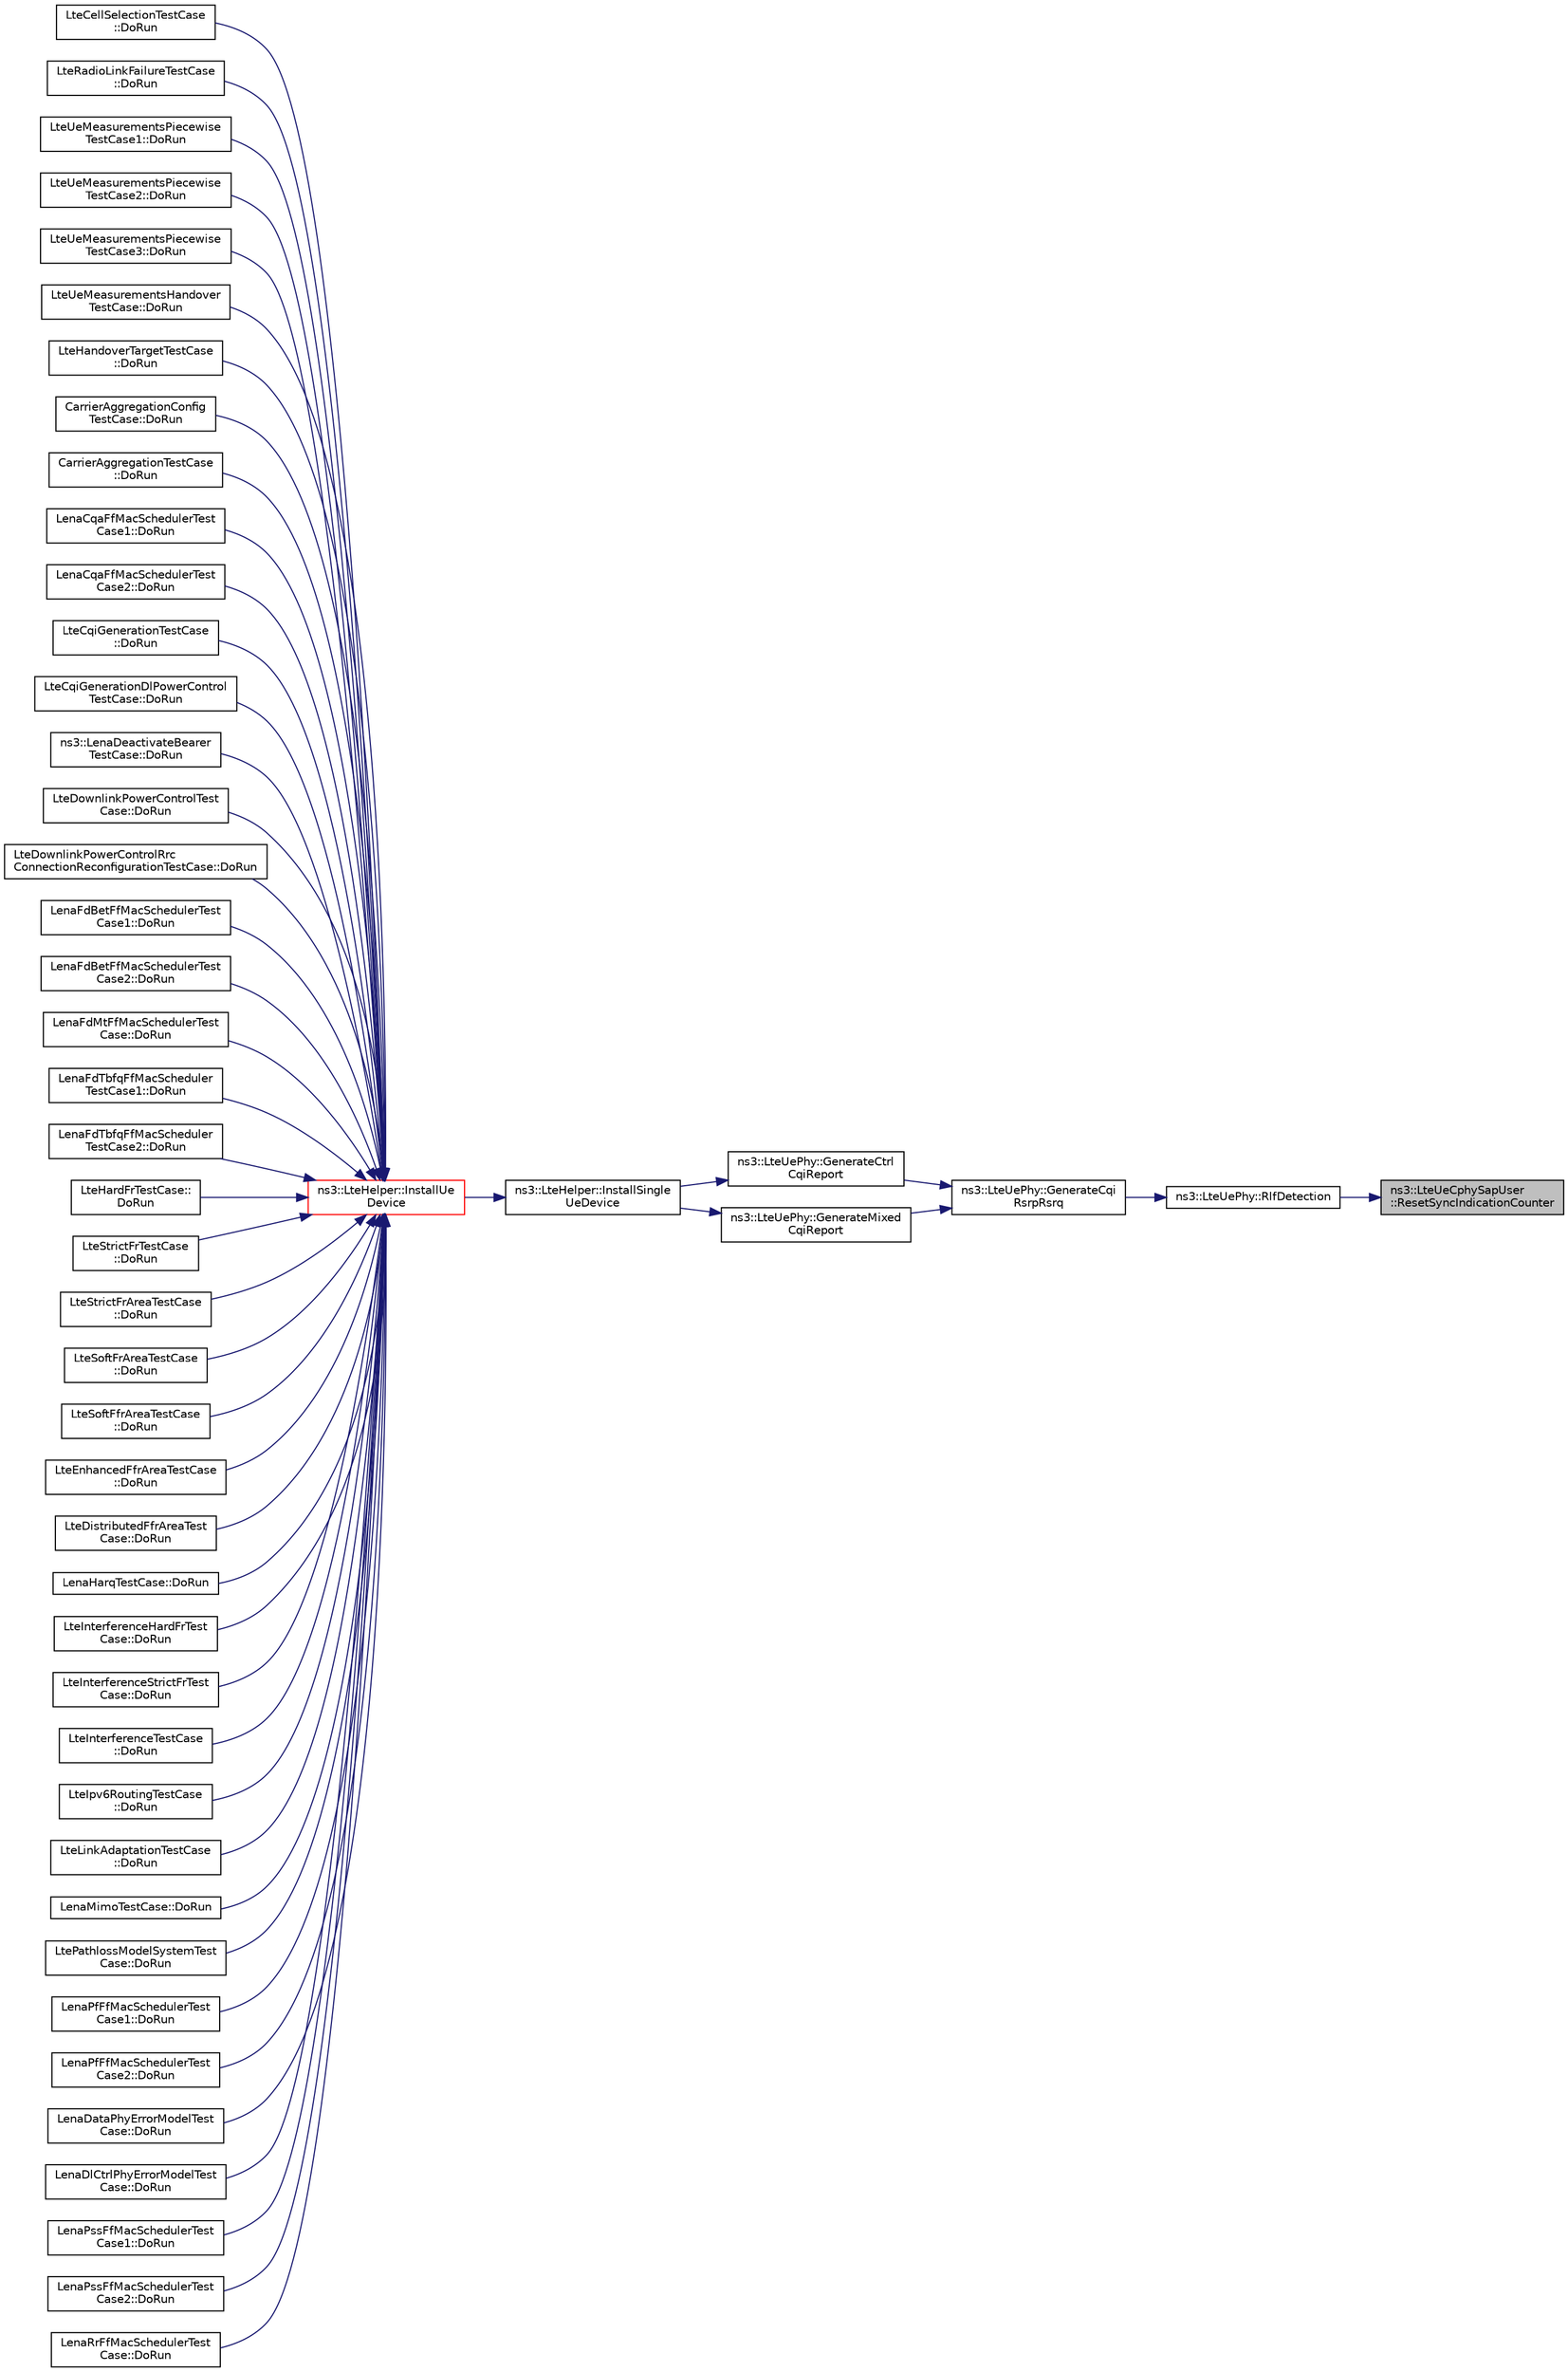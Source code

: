 digraph "ns3::LteUeCphySapUser::ResetSyncIndicationCounter"
{
 // LATEX_PDF_SIZE
  edge [fontname="Helvetica",fontsize="10",labelfontname="Helvetica",labelfontsize="10"];
  node [fontname="Helvetica",fontsize="10",shape=record];
  rankdir="RL";
  Node1 [label="ns3::LteUeCphySapUser\l::ResetSyncIndicationCounter",height=0.2,width=0.4,color="black", fillcolor="grey75", style="filled", fontcolor="black",tooltip="Reset the sync indication counter."];
  Node1 -> Node2 [dir="back",color="midnightblue",fontsize="10",style="solid",fontname="Helvetica"];
  Node2 [label="ns3::LteUePhy::RlfDetection",height=0.2,width=0.4,color="black", fillcolor="white", style="filled",URL="$classns3_1_1_lte_ue_phy.html#a6c1e06f9da1106ab304a40ca7f88719a",tooltip="Radio link failure detection function."];
  Node2 -> Node3 [dir="back",color="midnightblue",fontsize="10",style="solid",fontname="Helvetica"];
  Node3 [label="ns3::LteUePhy::GenerateCqi\lRsrpRsrq",height=0.2,width=0.4,color="black", fillcolor="white", style="filled",URL="$classns3_1_1_lte_ue_phy.html#a925f046fc4e8f4727b308f6e0d3ec3b4",tooltip="Get CQI, RSRP, and RSRQ."];
  Node3 -> Node4 [dir="back",color="midnightblue",fontsize="10",style="solid",fontname="Helvetica"];
  Node4 [label="ns3::LteUePhy::GenerateCtrl\lCqiReport",height=0.2,width=0.4,color="black", fillcolor="white", style="filled",URL="$classns3_1_1_lte_ue_phy.html#a7eb062ce376b91b78d2bcfec9119c228",tooltip="generate a CQI report based on the given SINR of Ctrl frame"];
  Node4 -> Node5 [dir="back",color="midnightblue",fontsize="10",style="solid",fontname="Helvetica"];
  Node5 [label="ns3::LteHelper::InstallSingle\lUeDevice",height=0.2,width=0.4,color="black", fillcolor="white", style="filled",URL="$classns3_1_1_lte_helper.html#afa6e13db5742241f48f8f4b8533b67f6",tooltip="Create a UE device (LteUeNetDevice) on the given node."];
  Node5 -> Node6 [dir="back",color="midnightblue",fontsize="10",style="solid",fontname="Helvetica"];
  Node6 [label="ns3::LteHelper::InstallUe\lDevice",height=0.2,width=0.4,color="red", fillcolor="white", style="filled",URL="$classns3_1_1_lte_helper.html#ac9cd932d7de92811cfa953c2e3b2fc9f",tooltip="Create a set of UE devices."];
  Node6 -> Node7 [dir="back",color="midnightblue",fontsize="10",style="solid",fontname="Helvetica"];
  Node7 [label="LteCellSelectionTestCase\l::DoRun",height=0.2,width=0.4,color="black", fillcolor="white", style="filled",URL="$class_lte_cell_selection_test_case.html#a2ad9dadf26f7beb5d3ed1c6dfbcef90a",tooltip="Setup the simulation according to the configuration set by the class constructor, run it,..."];
  Node6 -> Node8 [dir="back",color="midnightblue",fontsize="10",style="solid",fontname="Helvetica"];
  Node8 [label="LteRadioLinkFailureTestCase\l::DoRun",height=0.2,width=0.4,color="black", fillcolor="white", style="filled",URL="$class_lte_radio_link_failure_test_case.html#ae7e2b1f96fbb5c77477c9b5b5905f347",tooltip="Setup the simulation according to the configuration set by the class constructor, run it,..."];
  Node6 -> Node9 [dir="back",color="midnightblue",fontsize="10",style="solid",fontname="Helvetica"];
  Node9 [label="LteUeMeasurementsPiecewise\lTestCase1::DoRun",height=0.2,width=0.4,color="black", fillcolor="white", style="filled",URL="$class_lte_ue_measurements_piecewise_test_case1.html#a76f2ad9d43e2fb22c37e4e8763296a5f",tooltip="Setup the simulation with the intended UE measurement reporting configuration, run it,..."];
  Node6 -> Node10 [dir="back",color="midnightblue",fontsize="10",style="solid",fontname="Helvetica"];
  Node10 [label="LteUeMeasurementsPiecewise\lTestCase2::DoRun",height=0.2,width=0.4,color="black", fillcolor="white", style="filled",URL="$class_lte_ue_measurements_piecewise_test_case2.html#aa3d0caf8f82d095e8c85434b294482b6",tooltip="Setup the simulation with the intended UE measurement reporting configuration, run it,..."];
  Node6 -> Node11 [dir="back",color="midnightblue",fontsize="10",style="solid",fontname="Helvetica"];
  Node11 [label="LteUeMeasurementsPiecewise\lTestCase3::DoRun",height=0.2,width=0.4,color="black", fillcolor="white", style="filled",URL="$class_lte_ue_measurements_piecewise_test_case3.html#a6bacaed252d2a27bff51d1a690d6c9ef",tooltip="Setup the simulation with the intended UE measurement reporting configuration, run it,..."];
  Node6 -> Node12 [dir="back",color="midnightblue",fontsize="10",style="solid",fontname="Helvetica"];
  Node12 [label="LteUeMeasurementsHandover\lTestCase::DoRun",height=0.2,width=0.4,color="black", fillcolor="white", style="filled",URL="$class_lte_ue_measurements_handover_test_case.html#ae81c492f54cd25f174b26310458a7e5f",tooltip="Setup the simulation with the intended UE measurement reporting configuration, run it,..."];
  Node6 -> Node13 [dir="back",color="midnightblue",fontsize="10",style="solid",fontname="Helvetica"];
  Node13 [label="LteHandoverTargetTestCase\l::DoRun",height=0.2,width=0.4,color="black", fillcolor="white", style="filled",URL="$class_lte_handover_target_test_case.html#adc2ffaf5e89accdbf70756ad9a92ce2c",tooltip="Run a simulation of a micro-cell network using the parameters provided to the constructor function."];
  Node6 -> Node14 [dir="back",color="midnightblue",fontsize="10",style="solid",fontname="Helvetica"];
  Node14 [label="CarrierAggregationConfig\lTestCase::DoRun",height=0.2,width=0.4,color="black", fillcolor="white", style="filled",URL="$class_carrier_aggregation_config_test_case.html#a5bfcc4f06b1d52f4d9ca12481a1fe09c",tooltip="Implementation to actually run this TestCase."];
  Node6 -> Node15 [dir="back",color="midnightblue",fontsize="10",style="solid",fontname="Helvetica"];
  Node15 [label="CarrierAggregationTestCase\l::DoRun",height=0.2,width=0.4,color="black", fillcolor="white", style="filled",URL="$class_carrier_aggregation_test_case.html#a20f3e28f3a6dd2919e51e508b78afa59",tooltip="Implementation to actually run this TestCase."];
  Node6 -> Node16 [dir="back",color="midnightblue",fontsize="10",style="solid",fontname="Helvetica"];
  Node16 [label="LenaCqaFfMacSchedulerTest\lCase1::DoRun",height=0.2,width=0.4,color="black", fillcolor="white", style="filled",URL="$class_lena_cqa_ff_mac_scheduler_test_case1.html#a91b3e2ef4ff292dbeda5559ff0eae1e6",tooltip="Implementation to actually run this TestCase."];
  Node6 -> Node17 [dir="back",color="midnightblue",fontsize="10",style="solid",fontname="Helvetica"];
  Node17 [label="LenaCqaFfMacSchedulerTest\lCase2::DoRun",height=0.2,width=0.4,color="black", fillcolor="white", style="filled",URL="$class_lena_cqa_ff_mac_scheduler_test_case2.html#a773e8490a80a3afe50adf54d713d3e4a",tooltip="Implementation to actually run this TestCase."];
  Node6 -> Node18 [dir="back",color="midnightblue",fontsize="10",style="solid",fontname="Helvetica"];
  Node18 [label="LteCqiGenerationTestCase\l::DoRun",height=0.2,width=0.4,color="black", fillcolor="white", style="filled",URL="$class_lte_cqi_generation_test_case.html#a263a0f3670c23e42ed3feb7d353bdd09",tooltip="Implementation to actually run this TestCase."];
  Node6 -> Node19 [dir="back",color="midnightblue",fontsize="10",style="solid",fontname="Helvetica"];
  Node19 [label="LteCqiGenerationDlPowerControl\lTestCase::DoRun",height=0.2,width=0.4,color="black", fillcolor="white", style="filled",URL="$class_lte_cqi_generation_dl_power_control_test_case.html#a8a6ba5e52123fc8ed0deb9014a8b0591",tooltip="Implementation to actually run this TestCase."];
  Node6 -> Node20 [dir="back",color="midnightblue",fontsize="10",style="solid",fontname="Helvetica"];
  Node20 [label="ns3::LenaDeactivateBearer\lTestCase::DoRun",height=0.2,width=0.4,color="black", fillcolor="white", style="filled",URL="$classns3_1_1_lena_deactivate_bearer_test_case.html#a214d777e46f96b701efdfd360871f53f",tooltip="Implementation to actually run this TestCase."];
  Node6 -> Node21 [dir="back",color="midnightblue",fontsize="10",style="solid",fontname="Helvetica"];
  Node21 [label="LteDownlinkPowerControlTest\lCase::DoRun",height=0.2,width=0.4,color="black", fillcolor="white", style="filled",URL="$class_lte_downlink_power_control_test_case.html#a2eb1e31f7313f51061d8aa950d3f4268",tooltip="Implementation to actually run this TestCase."];
  Node6 -> Node22 [dir="back",color="midnightblue",fontsize="10",style="solid",fontname="Helvetica"];
  Node22 [label="LteDownlinkPowerControlRrc\lConnectionReconfigurationTestCase::DoRun",height=0.2,width=0.4,color="black", fillcolor="white", style="filled",URL="$class_lte_downlink_power_control_rrc_connection_reconfiguration_test_case.html#a3f7be434747a85c448ade6fc4500d552",tooltip="Implementation to actually run this TestCase."];
  Node6 -> Node23 [dir="back",color="midnightblue",fontsize="10",style="solid",fontname="Helvetica"];
  Node23 [label="LenaFdBetFfMacSchedulerTest\lCase1::DoRun",height=0.2,width=0.4,color="black", fillcolor="white", style="filled",URL="$class_lena_fd_bet_ff_mac_scheduler_test_case1.html#a21b7a9f396adcc1ab24ddefc919345f2",tooltip="Implementation to actually run this TestCase."];
  Node6 -> Node24 [dir="back",color="midnightblue",fontsize="10",style="solid",fontname="Helvetica"];
  Node24 [label="LenaFdBetFfMacSchedulerTest\lCase2::DoRun",height=0.2,width=0.4,color="black", fillcolor="white", style="filled",URL="$class_lena_fd_bet_ff_mac_scheduler_test_case2.html#a51c587a50f2087be7c3950f4d2d82852",tooltip="Implementation to actually run this TestCase."];
  Node6 -> Node25 [dir="back",color="midnightblue",fontsize="10",style="solid",fontname="Helvetica"];
  Node25 [label="LenaFdMtFfMacSchedulerTest\lCase::DoRun",height=0.2,width=0.4,color="black", fillcolor="white", style="filled",URL="$class_lena_fd_mt_ff_mac_scheduler_test_case.html#a5cfc445b7daa4a02df317b46ee007f1a",tooltip="Implementation to actually run this TestCase."];
  Node6 -> Node26 [dir="back",color="midnightblue",fontsize="10",style="solid",fontname="Helvetica"];
  Node26 [label="LenaFdTbfqFfMacScheduler\lTestCase1::DoRun",height=0.2,width=0.4,color="black", fillcolor="white", style="filled",URL="$class_lena_fd_tbfq_ff_mac_scheduler_test_case1.html#ae0536bf54d4e05fbf3600c1654c14cc0",tooltip="Implementation to actually run this TestCase."];
  Node6 -> Node27 [dir="back",color="midnightblue",fontsize="10",style="solid",fontname="Helvetica"];
  Node27 [label="LenaFdTbfqFfMacScheduler\lTestCase2::DoRun",height=0.2,width=0.4,color="black", fillcolor="white", style="filled",URL="$class_lena_fd_tbfq_ff_mac_scheduler_test_case2.html#a2e43d4f9483463dffa86410a1ce47140",tooltip="Implementation to actually run this TestCase."];
  Node6 -> Node28 [dir="back",color="midnightblue",fontsize="10",style="solid",fontname="Helvetica"];
  Node28 [label="LteHardFrTestCase::\lDoRun",height=0.2,width=0.4,color="black", fillcolor="white", style="filled",URL="$class_lte_hard_fr_test_case.html#a7267927f1ffb7acff88742eb33ab2e3c",tooltip="Implementation to actually run this TestCase."];
  Node6 -> Node29 [dir="back",color="midnightblue",fontsize="10",style="solid",fontname="Helvetica"];
  Node29 [label="LteStrictFrTestCase\l::DoRun",height=0.2,width=0.4,color="black", fillcolor="white", style="filled",URL="$class_lte_strict_fr_test_case.html#afd223c9e5a1d3e14a244303963e21425",tooltip="Implementation to actually run this TestCase."];
  Node6 -> Node30 [dir="back",color="midnightblue",fontsize="10",style="solid",fontname="Helvetica"];
  Node30 [label="LteStrictFrAreaTestCase\l::DoRun",height=0.2,width=0.4,color="black", fillcolor="white", style="filled",URL="$class_lte_strict_fr_area_test_case.html#a61e945e04c3b10a50c2f484198199b49",tooltip="Implementation to actually run this TestCase."];
  Node6 -> Node31 [dir="back",color="midnightblue",fontsize="10",style="solid",fontname="Helvetica"];
  Node31 [label="LteSoftFrAreaTestCase\l::DoRun",height=0.2,width=0.4,color="black", fillcolor="white", style="filled",URL="$class_lte_soft_fr_area_test_case.html#ae0df301b6c0f1a80a0145746b15a109c",tooltip="Implementation to actually run this TestCase."];
  Node6 -> Node32 [dir="back",color="midnightblue",fontsize="10",style="solid",fontname="Helvetica"];
  Node32 [label="LteSoftFfrAreaTestCase\l::DoRun",height=0.2,width=0.4,color="black", fillcolor="white", style="filled",URL="$class_lte_soft_ffr_area_test_case.html#aaf88ccad780563fc6394cd97ec9328d4",tooltip="Implementation to actually run this TestCase."];
  Node6 -> Node33 [dir="back",color="midnightblue",fontsize="10",style="solid",fontname="Helvetica"];
  Node33 [label="LteEnhancedFfrAreaTestCase\l::DoRun",height=0.2,width=0.4,color="black", fillcolor="white", style="filled",URL="$class_lte_enhanced_ffr_area_test_case.html#aa242a1923952a50df92c3e291f1ca8a6",tooltip="Implementation to actually run this TestCase."];
  Node6 -> Node34 [dir="back",color="midnightblue",fontsize="10",style="solid",fontname="Helvetica"];
  Node34 [label="LteDistributedFfrAreaTest\lCase::DoRun",height=0.2,width=0.4,color="black", fillcolor="white", style="filled",URL="$class_lte_distributed_ffr_area_test_case.html#a1a386a39f2ddc3d22b17a134b775e2b7",tooltip="Implementation to actually run this TestCase."];
  Node6 -> Node35 [dir="back",color="midnightblue",fontsize="10",style="solid",fontname="Helvetica"];
  Node35 [label="LenaHarqTestCase::DoRun",height=0.2,width=0.4,color="black", fillcolor="white", style="filled",URL="$class_lena_harq_test_case.html#a77a86faca2ff6021e971516d82ea0533",tooltip="Implementation to actually run this TestCase."];
  Node6 -> Node36 [dir="back",color="midnightblue",fontsize="10",style="solid",fontname="Helvetica"];
  Node36 [label="LteInterferenceHardFrTest\lCase::DoRun",height=0.2,width=0.4,color="black", fillcolor="white", style="filled",URL="$class_lte_interference_hard_fr_test_case.html#a2967abd43e38abed8a9d85d51c59937b",tooltip="Implementation to actually run this TestCase."];
  Node6 -> Node37 [dir="back",color="midnightblue",fontsize="10",style="solid",fontname="Helvetica"];
  Node37 [label="LteInterferenceStrictFrTest\lCase::DoRun",height=0.2,width=0.4,color="black", fillcolor="white", style="filled",URL="$class_lte_interference_strict_fr_test_case.html#a8c8428c04ea0f4a892f289bb8423da52",tooltip="Implementation to actually run this TestCase."];
  Node6 -> Node38 [dir="back",color="midnightblue",fontsize="10",style="solid",fontname="Helvetica"];
  Node38 [label="LteInterferenceTestCase\l::DoRun",height=0.2,width=0.4,color="black", fillcolor="white", style="filled",URL="$class_lte_interference_test_case.html#adc059d120a4d9effd2ca5f6fecaae31a",tooltip="Implementation to actually run this TestCase."];
  Node6 -> Node39 [dir="back",color="midnightblue",fontsize="10",style="solid",fontname="Helvetica"];
  Node39 [label="LteIpv6RoutingTestCase\l::DoRun",height=0.2,width=0.4,color="black", fillcolor="white", style="filled",URL="$class_lte_ipv6_routing_test_case.html#a346533727aeb404f4eef06a2a8c41d5d",tooltip="Implementation to actually run this TestCase."];
  Node6 -> Node40 [dir="back",color="midnightblue",fontsize="10",style="solid",fontname="Helvetica"];
  Node40 [label="LteLinkAdaptationTestCase\l::DoRun",height=0.2,width=0.4,color="black", fillcolor="white", style="filled",URL="$class_lte_link_adaptation_test_case.html#a2310163be7e860827f18fce7fd100649",tooltip="Implementation to actually run this TestCase."];
  Node6 -> Node41 [dir="back",color="midnightblue",fontsize="10",style="solid",fontname="Helvetica"];
  Node41 [label="LenaMimoTestCase::DoRun",height=0.2,width=0.4,color="black", fillcolor="white", style="filled",URL="$class_lena_mimo_test_case.html#a5479f5cb1621e84f8d28b4779f3e3b7c",tooltip="Implementation to actually run this TestCase."];
  Node6 -> Node42 [dir="back",color="midnightblue",fontsize="10",style="solid",fontname="Helvetica"];
  Node42 [label="LtePathlossModelSystemTest\lCase::DoRun",height=0.2,width=0.4,color="black", fillcolor="white", style="filled",URL="$class_lte_pathloss_model_system_test_case.html#a6cf8d23b5eab69a72e893419bbd13c1b",tooltip="Implementation to actually run this TestCase."];
  Node6 -> Node43 [dir="back",color="midnightblue",fontsize="10",style="solid",fontname="Helvetica"];
  Node43 [label="LenaPfFfMacSchedulerTest\lCase1::DoRun",height=0.2,width=0.4,color="black", fillcolor="white", style="filled",URL="$class_lena_pf_ff_mac_scheduler_test_case1.html#a34e366045d568d5a38bedfeebbf72b79",tooltip="Implementation to actually run this TestCase."];
  Node6 -> Node44 [dir="back",color="midnightblue",fontsize="10",style="solid",fontname="Helvetica"];
  Node44 [label="LenaPfFfMacSchedulerTest\lCase2::DoRun",height=0.2,width=0.4,color="black", fillcolor="white", style="filled",URL="$class_lena_pf_ff_mac_scheduler_test_case2.html#a693c0eff7472d9b3bb12f1f95e46253b",tooltip="Implementation to actually run this TestCase."];
  Node6 -> Node45 [dir="back",color="midnightblue",fontsize="10",style="solid",fontname="Helvetica"];
  Node45 [label="LenaDataPhyErrorModelTest\lCase::DoRun",height=0.2,width=0.4,color="black", fillcolor="white", style="filled",URL="$class_lena_data_phy_error_model_test_case.html#a363738c5b8d73b6b3398dc526faf7792",tooltip="Implementation to actually run this TestCase."];
  Node6 -> Node46 [dir="back",color="midnightblue",fontsize="10",style="solid",fontname="Helvetica"];
  Node46 [label="LenaDlCtrlPhyErrorModelTest\lCase::DoRun",height=0.2,width=0.4,color="black", fillcolor="white", style="filled",URL="$class_lena_dl_ctrl_phy_error_model_test_case.html#a1fb7c0a2adfe1083d7e0883b866b0954",tooltip="Implementation to actually run this TestCase."];
  Node6 -> Node47 [dir="back",color="midnightblue",fontsize="10",style="solid",fontname="Helvetica"];
  Node47 [label="LenaPssFfMacSchedulerTest\lCase1::DoRun",height=0.2,width=0.4,color="black", fillcolor="white", style="filled",URL="$class_lena_pss_ff_mac_scheduler_test_case1.html#a82b48ffdd476a2c0b5b111aaa2702fc9",tooltip="Implementation to actually run this TestCase."];
  Node6 -> Node48 [dir="back",color="midnightblue",fontsize="10",style="solid",fontname="Helvetica"];
  Node48 [label="LenaPssFfMacSchedulerTest\lCase2::DoRun",height=0.2,width=0.4,color="black", fillcolor="white", style="filled",URL="$class_lena_pss_ff_mac_scheduler_test_case2.html#aff2e955c075aacd1f05d38b81ace0c3a",tooltip="Implementation to actually run this TestCase."];
  Node6 -> Node49 [dir="back",color="midnightblue",fontsize="10",style="solid",fontname="Helvetica"];
  Node49 [label="LenaRrFfMacSchedulerTest\lCase::DoRun",height=0.2,width=0.4,color="black", fillcolor="white", style="filled",URL="$class_lena_rr_ff_mac_scheduler_test_case.html#a1e221eff047ec55f7f1d36daab1f1d91",tooltip="Implementation to actually run this TestCase."];
  Node3 -> Node66 [dir="back",color="midnightblue",fontsize="10",style="solid",fontname="Helvetica"];
  Node66 [label="ns3::LteUePhy::GenerateMixed\lCqiReport",height=0.2,width=0.4,color="black", fillcolor="white", style="filled",URL="$classns3_1_1_lte_ue_phy.html#afdd5a3c3b8a0a7bc8996254bd693e0de",tooltip="Create the mixed CQI report."];
  Node66 -> Node5 [dir="back",color="midnightblue",fontsize="10",style="solid",fontname="Helvetica"];
}
